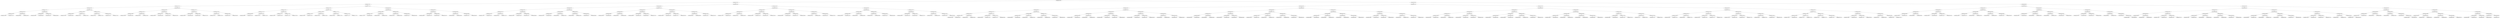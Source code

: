 digraph G{
1900062041 [label="Node{data=[8759, 8759]}"]
1900062041 -> 973538652
973538652 [label="Node{data=[8270, 8270]}"]
973538652 -> 1497113277
1497113277 [label="Node{data=[7697, 7697]}"]
1497113277 -> 1373054844
1373054844 [label="Node{data=[7642, 7642]}"]
1373054844 -> 633940594
633940594 [label="Node{data=[7554, 7554]}"]
633940594 -> 661055090
661055090 [label="Node{data=[4217, 4217]}"]
661055090 -> 536285673
536285673 [label="Node{data=[2769, 2769]}"]
536285673 -> 2012428716
2012428716 [label="Node{data=[2135, 2135]}"]
2012428716 -> 453314458
453314458 [label="Node{data=[2016, 2016]}"]
2012428716 -> 197146622
197146622 [label="Node{data=[2474, 2474]}"]
536285673 -> 740235062
740235062 [label="Node{data=[3496, 3496]}"]
740235062 -> 1112499520
1112499520 [label="Node{data=[2836, 2836]}"]
740235062 -> 1908773700
1908773700 [label="Node{data=[4094, 4094]}"]
661055090 -> 2075141445
2075141445 [label="Node{data=[5430, 5430]}"]
2075141445 -> 792865698
792865698 [label="Node{data=[5269, 5269]}"]
792865698 -> 379465327
379465327 [label="Node{data=[5260, 5260]}"]
792865698 -> 1268568139
1268568139 [label="Node{data=[5308, 5308]}"]
2075141445 -> 838622832
838622832 [label="Node{data=[5531, 5531]}"]
838622832 -> 266173654
266173654 [label="Node{data=[5443, 5443]}"]
838622832 -> 1750582804
1750582804 [label="Node{data=[5550, 5550]}"]
633940594 -> 1164205533
1164205533 [label="Node{data=[7614, 7614]}"]
1164205533 -> 381191391
381191391 [label="Node{data=[7610, 7610]}"]
381191391 -> 1919377682
1919377682 [label="Node{data=[7608, 7608]}"]
1919377682 -> 618032684
618032684 [label="Node{data=[7576, 7576]}"]
1919377682 -> 1127957982
1127957982 [label="Node{data=[7609, 7609]}"]
381191391 -> 301448986
301448986 [label="Node{data=[7612, 7612]}"]
301448986 -> 1490105287
1490105287 [label="Node{data=[7611, 7611]}"]
301448986 -> 1331790335
1331790335 [label="Node{data=[7613, 7613]}"]
1164205533 -> 1449998456
1449998456 [label="Node{data=[7618, 7618]}"]
1449998456 -> 2051949248
2051949248 [label="Node{data=[7616, 7616]}"]
2051949248 -> 726669637
726669637 [label="Node{data=[7615, 7615]}"]
2051949248 -> 1761418153
1761418153 [label="Node{data=[7617, 7617]}"]
1449998456 -> 1475100726
1475100726 [label="Node{data=[7620, 7620]}"]
1475100726 -> 1597784137
1597784137 [label="Node{data=[7619, 7619]}"]
1475100726 -> 1955455194
1955455194 [label="Node{data=[7621, 7621]}"]
1373054844 -> 1949146545
1949146545 [label="Node{data=[7663, 7663]}"]
1949146545 -> 1098227442
1098227442 [label="Node{data=[7655, 7655]}"]
1098227442 -> 2096537757
2096537757 [label="Node{data=[7651, 7651]}"]
2096537757 -> 1734739177
1734739177 [label="Node{data=[7649, 7649]}"]
1734739177 -> 2134822305
2134822305 [label="Node{data=[7648, 7648]}"]
1734739177 -> 307318458
307318458 [label="Node{data=[7650, 7650]}"]
2096537757 -> 1542120997
1542120997 [label="Node{data=[7653, 7653]}"]
1542120997 -> 209514749
209514749 [label="Node{data=[7652, 7652]}"]
1542120997 -> 94791446
94791446 [label="Node{data=[7654, 7654]}"]
1098227442 -> 496684422
496684422 [label="Node{data=[7659, 7659]}"]
496684422 -> 298699742
298699742 [label="Node{data=[7657, 7657]}"]
298699742 -> 2061314562
2061314562 [label="Node{data=[7656, 7656]}"]
298699742 -> 1291156632
1291156632 [label="Node{data=[7658, 7658]}"]
496684422 -> 122191485
122191485 [label="Node{data=[7661, 7661]}"]
122191485 -> 2024068721
2024068721 [label="Node{data=[7660, 7660]}"]
122191485 -> 1798991453
1798991453 [label="Node{data=[7662, 7662]}"]
1949146545 -> 214748702
214748702 [label="Node{data=[7671, 7671]}"]
214748702 -> 1211363948
1211363948 [label="Node{data=[7667, 7667]}"]
1211363948 -> 377135685
377135685 [label="Node{data=[7665, 7665]}"]
377135685 -> 780828241
780828241 [label="Node{data=[7664, 7664]}"]
377135685 -> 1155332512
1155332512 [label="Node{data=[7666, 7666]}"]
1211363948 -> 321639365
321639365 [label="Node{data=[7669, 7669]}"]
321639365 -> 1342186351
1342186351 [label="Node{data=[7668, 7668]}"]
321639365 -> 755349448
755349448 [label="Node{data=[7670, 7670]}"]
214748702 -> 238504497
238504497 [label="Node{data=[7675, 7675]}"]
238504497 -> 1129256393
1129256393 [label="Node{data=[7673, 7673]}"]
1129256393 -> 310730132
310730132 [label="Node{data=[7672, 7672]}"]
1129256393 -> 314442747
314442747 [label="Node{data=[7674, 7674]}"]
238504497 -> 653043039
653043039 [label="Node{data=[7695, 7695]}"]
653043039 -> 490085654
490085654 [label="Node{data=[7694, 7694]}"]
653043039 -> 635931353
635931353 [label="Node{data=[7696, 7696]}"]
1497113277 -> 1201988677
1201988677 [label="Node{data=[7775, 7775]}"]
1201988677 -> 69302195
69302195 [label="Node{data=[7759, 7759]}"]
69302195 -> 693240972
693240972 [label="Node{data=[7705, 7705]}"]
693240972 -> 813359677
813359677 [label="Node{data=[7701, 7701]}"]
813359677 -> 1352445627
1352445627 [label="Node{data=[7699, 7699]}"]
1352445627 -> 1594873844
1594873844 [label="Node{data=[7698, 7698]}"]
1352445627 -> 1715523325
1715523325 [label="Node{data=[7700, 7700]}"]
813359677 -> 30188290
30188290 [label="Node{data=[7703, 7703]}"]
30188290 -> 881863926
881863926 [label="Node{data=[7702, 7702]}"]
30188290 -> 352447975
352447975 [label="Node{data=[7704, 7704]}"]
693240972 -> 1968635548
1968635548 [label="Node{data=[7709, 7709]}"]
1968635548 -> 291936135
291936135 [label="Node{data=[7707, 7707]}"]
291936135 -> 606400193
606400193 [label="Node{data=[7706, 7706]}"]
291936135 -> 1045451127
1045451127 [label="Node{data=[7708, 7708]}"]
1968635548 -> 2083580479
2083580479 [label="Node{data=[7757, 7757]}"]
2083580479 -> 1498382481
1498382481 [label="Node{data=[7710, 7710]}"]
2083580479 -> 1511931807
1511931807 [label="Node{data=[7758, 7758]}"]
69302195 -> 1719207490
1719207490 [label="Node{data=[7767, 7767]}"]
1719207490 -> 493054368
493054368 [label="Node{data=[7763, 7763]}"]
493054368 -> 940390805
940390805 [label="Node{data=[7761, 7761]}"]
940390805 -> 323226572
323226572 [label="Node{data=[7760, 7760]}"]
940390805 -> 1025594608
1025594608 [label="Node{data=[7762, 7762]}"]
493054368 -> 998839453
998839453 [label="Node{data=[7765, 7765]}"]
998839453 -> 1788433384
1788433384 [label="Node{data=[7764, 7764]}"]
998839453 -> 1504718620
1504718620 [label="Node{data=[7766, 7766]}"]
1719207490 -> 1845589518
1845589518 [label="Node{data=[7771, 7771]}"]
1845589518 -> 501197487
501197487 [label="Node{data=[7769, 7769]}"]
501197487 -> 1031384303
1031384303 [label="Node{data=[7768, 7768]}"]
501197487 -> 1701424275
1701424275 [label="Node{data=[7770, 7770]}"]
1845589518 -> 12388150
12388150 [label="Node{data=[7773, 7773]}"]
12388150 -> 1616334684
1616334684 [label="Node{data=[7772, 7772]}"]
12388150 -> 280598893
280598893 [label="Node{data=[7774, 7774]}"]
1201988677 -> 941400797
941400797 [label="Node{data=[8254, 8254]}"]
941400797 -> 1357940319
1357940319 [label="Node{data=[8246, 8246]}"]
1357940319 -> 176627378
176627378 [label="Node{data=[8242, 8242]}"]
176627378 -> 1445563518
1445563518 [label="Node{data=[7811, 7811]}"]
1445563518 -> 192857644
192857644 [label="Node{data=[7776, 7776]}"]
1445563518 -> 1609071458
1609071458 [label="Node{data=[8033, 8033]}"]
176627378 -> 1831373987
1831373987 [label="Node{data=[8244, 8244]}"]
1831373987 -> 2004395780
2004395780 [label="Node{data=[8243, 8243]}"]
1831373987 -> 181031009
181031009 [label="Node{data=[8245, 8245]}"]
1357940319 -> 384108849
384108849 [label="Node{data=[8250, 8250]}"]
384108849 -> 1057084122
1057084122 [label="Node{data=[8248, 8248]}"]
1057084122 -> 225641145
225641145 [label="Node{data=[8247, 8247]}"]
1057084122 -> 1432486446
1432486446 [label="Node{data=[8249, 8249]}"]
384108849 -> 1810904370
1810904370 [label="Node{data=[8252, 8252]}"]
1810904370 -> 1524022676
1524022676 [label="Node{data=[8251, 8251]}"]
1810904370 -> 1336220349
1336220349 [label="Node{data=[8253, 8253]}"]
941400797 -> 169021973
169021973 [label="Node{data=[8262, 8262]}"]
169021973 -> 1612775360
1612775360 [label="Node{data=[8258, 8258]}"]
1612775360 -> 267764813
267764813 [label="Node{data=[8256, 8256]}"]
267764813 -> 1759660028
1759660028 [label="Node{data=[8255, 8255]}"]
267764813 -> 2054386511
2054386511 [label="Node{data=[8257, 8257]}"]
1612775360 -> 491412798
491412798 [label="Node{data=[8260, 8260]}"]
491412798 -> 1010578806
1010578806 [label="Node{data=[8259, 8259]}"]
491412798 -> 1184581802
1184581802 [label="Node{data=[8261, 8261]}"]
169021973 -> 663986749
663986749 [label="Node{data=[8266, 8266]}"]
663986749 -> 1761589340
1761589340 [label="Node{data=[8264, 8264]}"]
1761589340 -> 901097392
901097392 [label="Node{data=[8263, 8263]}"]
1761589340 -> 704083892
704083892 [label="Node{data=[8265, 8265]}"]
663986749 -> 323992317
323992317 [label="Node{data=[8268, 8268]}"]
323992317 -> 115858832
115858832 [label="Node{data=[8267, 8267]}"]
323992317 -> 511140571
511140571 [label="Node{data=[8269, 8269]}"]
973538652 -> 212855926
212855926 [label="Node{data=[8416, 8416]}"]
212855926 -> 1650009932
1650009932 [label="Node{data=[8356, 8356]}"]
1650009932 -> 1525317066
1525317066 [label="Node{data=[8340, 8340]}"]
1525317066 -> 2142158326
2142158326 [label="Node{data=[8278, 8278]}"]
2142158326 -> 202453545
202453545 [label="Node{data=[8274, 8274]}"]
202453545 -> 668534688
668534688 [label="Node{data=[8272, 8272]}"]
668534688 -> 777267900
777267900 [label="Node{data=[8271, 8271]}"]
668534688 -> 614429581
614429581 [label="Node{data=[8273, 8273]}"]
202453545 -> 555388237
555388237 [label="Node{data=[8276, 8276]}"]
555388237 -> 1309764297
1309764297 [label="Node{data=[8275, 8275]}"]
555388237 -> 1092597885
1092597885 [label="Node{data=[8277, 8277]}"]
2142158326 -> 516143304
516143304 [label="Node{data=[8336, 8336]}"]
516143304 -> 1799761592
1799761592 [label="Node{data=[8280, 8280]}"]
1799761592 -> 776230459
776230459 [label="Node{data=[8279, 8279]}"]
1799761592 -> 312791006
312791006 [label="Node{data=[8313, 8313]}"]
516143304 -> 295837882
295837882 [label="Node{data=[8338, 8338]}"]
295837882 -> 1263267800
1263267800 [label="Node{data=[8337, 8337]}"]
295837882 -> 1194499332
1194499332 [label="Node{data=[8339, 8339]}"]
1525317066 -> 1935433731
1935433731 [label="Node{data=[8348, 8348]}"]
1935433731 -> 1937455394
1937455394 [label="Node{data=[8344, 8344]}"]
1937455394 -> 1733967290
1733967290 [label="Node{data=[8342, 8342]}"]
1733967290 -> 886261480
886261480 [label="Node{data=[8341, 8341]}"]
1733967290 -> 606041097
606041097 [label="Node{data=[8343, 8343]}"]
1937455394 -> 243788673
243788673 [label="Node{data=[8346, 8346]}"]
243788673 -> 939962374
939962374 [label="Node{data=[8345, 8345]}"]
243788673 -> 382490088
382490088 [label="Node{data=[8347, 8347]}"]
1935433731 -> 1236063236
1236063236 [label="Node{data=[8352, 8352]}"]
1236063236 -> 2017916243
2017916243 [label="Node{data=[8350, 8350]}"]
2017916243 -> 1976429789
1976429789 [label="Node{data=[8349, 8349]}"]
2017916243 -> 31098009
31098009 [label="Node{data=[8351, 8351]}"]
1236063236 -> 779709522
779709522 [label="Node{data=[8354, 8354]}"]
779709522 -> 1633347747
1633347747 [label="Node{data=[8353, 8353]}"]
779709522 -> 2070633297
2070633297 [label="Node{data=[8355, 8355]}"]
1650009932 -> 784393961
784393961 [label="Node{data=[8372, 8372]}"]
784393961 -> 1262355615
1262355615 [label="Node{data=[8364, 8364]}"]
1262355615 -> 2098721451
2098721451 [label="Node{data=[8360, 8360]}"]
2098721451 -> 1552387979
1552387979 [label="Node{data=[8358, 8358]}"]
1552387979 -> 1968819548
1968819548 [label="Node{data=[8357, 8357]}"]
1552387979 -> 1316500884
1316500884 [label="Node{data=[8359, 8359]}"]
2098721451 -> 213386330
213386330 [label="Node{data=[8362, 8362]}"]
213386330 -> 1822636433
1822636433 [label="Node{data=[8361, 8361]}"]
213386330 -> 1470835316
1470835316 [label="Node{data=[8363, 8363]}"]
1262355615 -> 1483760000
1483760000 [label="Node{data=[8368, 8368]}"]
1483760000 -> 346432512
346432512 [label="Node{data=[8366, 8366]}"]
346432512 -> 1639774388
1639774388 [label="Node{data=[8365, 8365]}"]
346432512 -> 1867155069
1867155069 [label="Node{data=[8367, 8367]}"]
1483760000 -> 887985781
887985781 [label="Node{data=[8370, 8370]}"]
887985781 -> 290333388
290333388 [label="Node{data=[8369, 8369]}"]
887985781 -> 397480201
397480201 [label="Node{data=[8371, 8371]}"]
784393961 -> 754124012
754124012 [label="Node{data=[8380, 8380]}"]
754124012 -> 1953849657
1953849657 [label="Node{data=[8376, 8376]}"]
1953849657 -> 349005113
349005113 [label="Node{data=[8374, 8374]}"]
349005113 -> 191563760
191563760 [label="Node{data=[8373, 8373]}"]
349005113 -> 1057728021
1057728021 [label="Node{data=[8375, 8375]}"]
1953849657 -> 1613263972
1613263972 [label="Node{data=[8378, 8378]}"]
1613263972 -> 531837429
531837429 [label="Node{data=[8377, 8377]}"]
1613263972 -> 1278534004
1278534004 [label="Node{data=[8379, 8379]}"]
754124012 -> 778948073
778948073 [label="Node{data=[8412, 8412]}"]
778948073 -> 231016212
231016212 [label="Node{data=[8382, 8382]}"]
231016212 -> 192918464
192918464 [label="Node{data=[8381, 8381]}"]
231016212 -> 1613483162
1613483162 [label="Node{data=[8383, 8383]}"]
778948073 -> 552159219
552159219 [label="Node{data=[8414, 8414]}"]
552159219 -> 95488349
95488349 [label="Node{data=[8413, 8413]}"]
552159219 -> 1940282264
1940282264 [label="Node{data=[8415, 8415]}"]
212855926 -> 1305941610
1305941610 [label="Node{data=[8448, 8448]}"]
1305941610 -> 669714172
669714172 [label="Node{data=[8432, 8432]}"]
669714172 -> 714938557
714938557 [label="Node{data=[8424, 8424]}"]
714938557 -> 1797713133
1797713133 [label="Node{data=[8420, 8420]}"]
1797713133 -> 506971045
506971045 [label="Node{data=[8418, 8418]}"]
506971045 -> 1637153401
1637153401 [label="Node{data=[8417, 8417]}"]
506971045 -> 596532742
596532742 [label="Node{data=[8419, 8419]}"]
1797713133 -> 2140380958
2140380958 [label="Node{data=[8422, 8422]}"]
2140380958 -> 1595494818
1595494818 [label="Node{data=[8421, 8421]}"]
2140380958 -> 429408010
429408010 [label="Node{data=[8423, 8423]}"]
714938557 -> 1219963985
1219963985 [label="Node{data=[8428, 8428]}"]
1219963985 -> 725557558
725557558 [label="Node{data=[8426, 8426]}"]
725557558 -> 1052697010
1052697010 [label="Node{data=[8425, 8425]}"]
725557558 -> 1711732992
1711732992 [label="Node{data=[8427, 8427]}"]
1219963985 -> 388138037
388138037 [label="Node{data=[8430, 8430]}"]
388138037 -> 1162228086
1162228086 [label="Node{data=[8429, 8429]}"]
388138037 -> 213707549
213707549 [label="Node{data=[8431, 8431]}"]
669714172 -> 1562627443
1562627443 [label="Node{data=[8440, 8440]}"]
1562627443 -> 1587804622
1587804622 [label="Node{data=[8436, 8436]}"]
1587804622 -> 714784493
714784493 [label="Node{data=[8434, 8434]}"]
714784493 -> 1091914912
1091914912 [label="Node{data=[8433, 8433]}"]
714784493 -> 43927972
43927972 [label="Node{data=[8435, 8435]}"]
1587804622 -> 1135783344
1135783344 [label="Node{data=[8438, 8438]}"]
1135783344 -> 1017126653
1017126653 [label="Node{data=[8437, 8437]}"]
1135783344 -> 1471882629
1471882629 [label="Node{data=[8439, 8439]}"]
1562627443 -> 664311231
664311231 [label="Node{data=[8444, 8444]}"]
664311231 -> 1905357777
1905357777 [label="Node{data=[8442, 8442]}"]
1905357777 -> 1308286184
1308286184 [label="Node{data=[8441, 8441]}"]
1905357777 -> 1138970591
1138970591 [label="Node{data=[8443, 8443]}"]
664311231 -> 548736881
548736881 [label="Node{data=[8446, 8446]}"]
548736881 -> 1514205005
1514205005 [label="Node{data=[8445, 8445]}"]
548736881 -> 1103521137
1103521137 [label="Node{data=[8447, 8447]}"]
1305941610 -> 411195169
411195169 [label="Node{data=[8464, 8464]}"]
411195169 -> 272899527
272899527 [label="Node{data=[8456, 8456]}"]
272899527 -> 1294180869
1294180869 [label="Node{data=[8452, 8452]}"]
1294180869 -> 1060940605
1060940605 [label="Node{data=[8450, 8450]}"]
1060940605 -> 890099876
890099876 [label="Node{data=[8449, 8449]}"]
1060940605 -> 93798887
93798887 [label="Node{data=[8451, 8451]}"]
1294180869 -> 1442113754
1442113754 [label="Node{data=[8454, 8454]}"]
1442113754 -> 265016346
265016346 [label="Node{data=[8453, 8453]}"]
1442113754 -> 1423504831
1423504831 [label="Node{data=[8455, 8455]}"]
272899527 -> 1803493050
1803493050 [label="Node{data=[8460, 8460]}"]
1803493050 -> 431986999
431986999 [label="Node{data=[8458, 8458]}"]
431986999 -> 1208349982
1208349982 [label="Node{data=[8457, 8457]}"]
431986999 -> 1541641388
1541641388 [label="Node{data=[8459, 8459]}"]
1803493050 -> 1224399780
1224399780 [label="Node{data=[8462, 8462]}"]
1224399780 -> 761894317
761894317 [label="Node{data=[8461, 8461]}"]
1224399780 -> 1243822107
1243822107 [label="Node{data=[8463, 8463]}"]
411195169 -> 220369671
220369671 [label="Node{data=[8472, 8472]}"]
220369671 -> 320560892
320560892 [label="Node{data=[8468, 8468]}"]
320560892 -> 1925084623
1925084623 [label="Node{data=[8466, 8466]}"]
1925084623 -> 562980963
562980963 [label="Node{data=[8465, 8465]}"]
1925084623 -> 950894078
950894078 [label="Node{data=[8467, 8467]}"]
320560892 -> 1896364201
1896364201 [label="Node{data=[8470, 8470]}"]
1896364201 -> 1880701770
1880701770 [label="Node{data=[8469, 8469]}"]
1896364201 -> 579246170
579246170 [label="Node{data=[8471, 8471]}"]
220369671 -> 1897350009
1897350009 [label="Node{data=[8755, 8755]}"]
1897350009 -> 1097527426
1097527426 [label="Node{data=[8753, 8753]}"]
1097527426 -> 2022719630
2022719630 [label="Node{data=[8473, 8473]}"]
1097527426 -> 1849840526
1849840526 [label="Node{data=[8754, 8754]}"]
1897350009 -> 629529012
629529012 [label="Node{data=[8757, 8757]}"]
629529012 -> 872268646
872268646 [label="Node{data=[8756, 8756]}"]
629529012 -> 1226006951
1226006951 [label="Node{data=[8758, 8758]}"]
1900062041 -> 900830504
900830504 [label="Node{data=[9798, 9798]}"]
900830504 -> 1047700051
1047700051 [label="Node{data=[8917, 8917]}"]
1047700051 -> 1665769480
1665769480 [label="Node{data=[8853, 8853]}"]
1665769480 -> 830860191
830860191 [label="Node{data=[8821, 8821]}"]
830860191 -> 136589394
136589394 [label="Node{data=[8805, 8805]}"]
136589394 -> 594504511
594504511 [label="Node{data=[8767, 8767]}"]
594504511 -> 218678970
218678970 [label="Node{data=[8763, 8763]}"]
218678970 -> 323947927
323947927 [label="Node{data=[8761, 8761]}"]
323947927 -> 985667852
985667852 [label="Node{data=[8760, 8760]}"]
323947927 -> 1655614456
1655614456 [label="Node{data=[8762, 8762]}"]
218678970 -> 702061569
702061569 [label="Node{data=[8765, 8765]}"]
702061569 -> 1108352792
1108352792 [label="Node{data=[8764, 8764]}"]
702061569 -> 2023908911
2023908911 [label="Node{data=[8766, 8766]}"]
594504511 -> 1875174312
1875174312 [label="Node{data=[8771, 8771]}"]
1875174312 -> 43074245
43074245 [label="Node{data=[8769, 8769]}"]
43074245 -> 1086027088
1086027088 [label="Node{data=[8768, 8768]}"]
43074245 -> 734257270
734257270 [label="Node{data=[8770, 8770]}"]
1875174312 -> 1666359045
1666359045 [label="Node{data=[8773, 8773]}"]
1666359045 -> 1801289408
1801289408 [label="Node{data=[8772, 8772]}"]
1666359045 -> 1884784398
1884784398 [label="Node{data=[8804, 8804]}"]
136589394 -> 1151535394
1151535394 [label="Node{data=[8813, 8813]}"]
1151535394 -> 872287236
872287236 [label="Node{data=[8809, 8809]}"]
872287236 -> 861265861
861265861 [label="Node{data=[8807, 8807]}"]
861265861 -> 2138456406
2138456406 [label="Node{data=[8806, 8806]}"]
861265861 -> 591445379
591445379 [label="Node{data=[8808, 8808]}"]
872287236 -> 1612520387
1612520387 [label="Node{data=[8811, 8811]}"]
1612520387 -> 2099989490
2099989490 [label="Node{data=[8810, 8810]}"]
1612520387 -> 815454704
815454704 [label="Node{data=[8812, 8812]}"]
1151535394 -> 378590917
378590917 [label="Node{data=[8817, 8817]}"]
378590917 -> 517670103
517670103 [label="Node{data=[8815, 8815]}"]
517670103 -> 956868645
956868645 [label="Node{data=[8814, 8814]}"]
517670103 -> 1606136749
1606136749 [label="Node{data=[8816, 8816]}"]
378590917 -> 1334665313
1334665313 [label="Node{data=[8819, 8819]}"]
1334665313 -> 162932987
162932987 [label="Node{data=[8818, 8818]}"]
1334665313 -> 1963192424
1963192424 [label="Node{data=[8820, 8820]}"]
830860191 -> 2007434174
2007434174 [label="Node{data=[8837, 8837]}"]
2007434174 -> 1393425219
1393425219 [label="Node{data=[8829, 8829]}"]
1393425219 -> 1808064553
1808064553 [label="Node{data=[8825, 8825]}"]
1808064553 -> 19844489
19844489 [label="Node{data=[8823, 8823]}"]
19844489 -> 1314624737
1314624737 [label="Node{data=[8822, 8822]}"]
19844489 -> 1915791754
1915791754 [label="Node{data=[8824, 8824]}"]
1808064553 -> 1043978829
1043978829 [label="Node{data=[8827, 8827]}"]
1043978829 -> 1233918598
1233918598 [label="Node{data=[8826, 8826]}"]
1043978829 -> 1541563338
1541563338 [label="Node{data=[8828, 8828]}"]
1393425219 -> 753528261
753528261 [label="Node{data=[8833, 8833]}"]
753528261 -> 1559409063
1559409063 [label="Node{data=[8831, 8831]}"]
1559409063 -> 1963186325
1963186325 [label="Node{data=[8830, 8830]}"]
1559409063 -> 1035409868
1035409868 [label="Node{data=[8832, 8832]}"]
753528261 -> 1582521466
1582521466 [label="Node{data=[8835, 8835]}"]
1582521466 -> 392536478
392536478 [label="Node{data=[8834, 8834]}"]
1582521466 -> 2093552791
2093552791 [label="Node{data=[8836, 8836]}"]
2007434174 -> 2033523643
2033523643 [label="Node{data=[8845, 8845]}"]
2033523643 -> 1027684459
1027684459 [label="Node{data=[8841, 8841]}"]
1027684459 -> 118621964
118621964 [label="Node{data=[8839, 8839]}"]
118621964 -> 860604117
860604117 [label="Node{data=[8838, 8838]}"]
118621964 -> 1660087236
1660087236 [label="Node{data=[8840, 8840]}"]
1027684459 -> 1447298449
1447298449 [label="Node{data=[8843, 8843]}"]
1447298449 -> 1106854450
1106854450 [label="Node{data=[8842, 8842]}"]
1447298449 -> 753486262
753486262 [label="Node{data=[8844, 8844]}"]
2033523643 -> 1504721700
1504721700 [label="Node{data=[8849, 8849]}"]
1504721700 -> 799986958
799986958 [label="Node{data=[8847, 8847]}"]
799986958 -> 609085979
609085979 [label="Node{data=[8846, 8846]}"]
799986958 -> 1108325341
1108325341 [label="Node{data=[8848, 8848]}"]
1504721700 -> 448715171
448715171 [label="Node{data=[8851, 8851]}"]
448715171 -> 1138850143
1138850143 [label="Node{data=[8850, 8850]}"]
448715171 -> 146234890
146234890 [label="Node{data=[8852, 8852]}"]
1665769480 -> 932812186
932812186 [label="Node{data=[8885, 8885]}"]
932812186 -> 1527132427
1527132427 [label="Node{data=[8869, 8869]}"]
1527132427 -> 325423285
325423285 [label="Node{data=[8861, 8861]}"]
325423285 -> 563141597
563141597 [label="Node{data=[8857, 8857]}"]
563141597 -> 1524547376
1524547376 [label="Node{data=[8855, 8855]}"]
1524547376 -> 809124617
809124617 [label="Node{data=[8854, 8854]}"]
1524547376 -> 266702211
266702211 [label="Node{data=[8856, 8856]}"]
563141597 -> 680321425
680321425 [label="Node{data=[8859, 8859]}"]
680321425 -> 126151823
126151823 [label="Node{data=[8858, 8858]}"]
680321425 -> 1707398525
1707398525 [label="Node{data=[8860, 8860]}"]
325423285 -> 1190057427
1190057427 [label="Node{data=[8865, 8865]}"]
1190057427 -> 161559798
161559798 [label="Node{data=[8863, 8863]}"]
161559798 -> 702632409
702632409 [label="Node{data=[8862, 8862]}"]
161559798 -> 1783432869
1783432869 [label="Node{data=[8864, 8864]}"]
1190057427 -> 1513952882
1513952882 [label="Node{data=[8867, 8867]}"]
1513952882 -> 1522241351
1522241351 [label="Node{data=[8866, 8866]}"]
1513952882 -> 2046259792
2046259792 [label="Node{data=[8868, 8868]}"]
1527132427 -> 2064460773
2064460773 [label="Node{data=[8877, 8877]}"]
2064460773 -> 1236352112
1236352112 [label="Node{data=[8873, 8873]}"]
1236352112 -> 1341543350
1341543350 [label="Node{data=[8871, 8871]}"]
1341543350 -> 223464938
223464938 [label="Node{data=[8870, 8870]}"]
1341543350 -> 529632678
529632678 [label="Node{data=[8872, 8872]}"]
1236352112 -> 1602445464
1602445464 [label="Node{data=[8875, 8875]}"]
1602445464 -> 571859773
571859773 [label="Node{data=[8874, 8874]}"]
1602445464 -> 556291080
556291080 [label="Node{data=[8876, 8876]}"]
2064460773 -> 843514166
843514166 [label="Node{data=[8881, 8881]}"]
843514166 -> 1988370502
1988370502 [label="Node{data=[8879, 8879]}"]
1988370502 -> 2072324512
2072324512 [label="Node{data=[8878, 8878]}"]
1988370502 -> 418298572
418298572 [label="Node{data=[8880, 8880]}"]
843514166 -> 313153110
313153110 [label="Node{data=[8883, 8883]}"]
313153110 -> 1165742677
1165742677 [label="Node{data=[8882, 8882]}"]
313153110 -> 400632691
400632691 [label="Node{data=[8884, 8884]}"]
932812186 -> 2050284441
2050284441 [label="Node{data=[8901, 8901]}"]
2050284441 -> 988555887
988555887 [label="Node{data=[8893, 8893]}"]
988555887 -> 555658781
555658781 [label="Node{data=[8889, 8889]}"]
555658781 -> 1060811774
1060811774 [label="Node{data=[8887, 8887]}"]
1060811774 -> 1661882259
1661882259 [label="Node{data=[8886, 8886]}"]
1060811774 -> 946519759
946519759 [label="Node{data=[8888, 8888]}"]
555658781 -> 1817219481
1817219481 [label="Node{data=[8891, 8891]}"]
1817219481 -> 102726318
102726318 [label="Node{data=[8890, 8890]}"]
1817219481 -> 402444073
402444073 [label="Node{data=[8892, 8892]}"]
988555887 -> 2047711199
2047711199 [label="Node{data=[8897, 8897]}"]
2047711199 -> 305732958
305732958 [label="Node{data=[8895, 8895]}"]
305732958 -> 1871630269
1871630269 [label="Node{data=[8894, 8894]}"]
305732958 -> 519753954
519753954 [label="Node{data=[8896, 8896]}"]
2047711199 -> 140447629
140447629 [label="Node{data=[8899, 8899]}"]
140447629 -> 1389768757
1389768757 [label="Node{data=[8898, 8898]}"]
140447629 -> 1270673141
1270673141 [label="Node{data=[8900, 8900]}"]
2050284441 -> 50940576
50940576 [label="Node{data=[8909, 8909]}"]
50940576 -> 1943670315
1943670315 [label="Node{data=[8905, 8905]}"]
1943670315 -> 275701757
275701757 [label="Node{data=[8903, 8903]}"]
275701757 -> 1015631939
1015631939 [label="Node{data=[8902, 8902]}"]
275701757 -> 1973174584
1973174584 [label="Node{data=[8904, 8904]}"]
1943670315 -> 1444197110
1444197110 [label="Node{data=[8907, 8907]}"]
1444197110 -> 820190974
820190974 [label="Node{data=[8906, 8906]}"]
1444197110 -> 1184783337
1184783337 [label="Node{data=[8908, 8908]}"]
50940576 -> 1369196419
1369196419 [label="Node{data=[8913, 8913]}"]
1369196419 -> 585948228
585948228 [label="Node{data=[8911, 8911]}"]
585948228 -> 181412361
181412361 [label="Node{data=[8910, 8910]}"]
585948228 -> 1042641321
1042641321 [label="Node{data=[8912, 8912]}"]
1369196419 -> 230070705
230070705 [label="Node{data=[8915, 8915]}"]
230070705 -> 1241283263
1241283263 [label="Node{data=[8914, 8914]}"]
230070705 -> 1119341027
1119341027 [label="Node{data=[8916, 8916]}"]
1047700051 -> 1468682277
1468682277 [label="Node{data=[9734, 9734]}"]
1468682277 -> 1858609268
1858609268 [label="Node{data=[9535, 9535]}"]
1858609268 -> 1154193040
1154193040 [label="Node{data=[8933, 8933]}"]
1154193040 -> 953132859
953132859 [label="Node{data=[8925, 8925]}"]
953132859 -> 1027724159
1027724159 [label="Node{data=[8921, 8921]}"]
1027724159 -> 304451363
304451363 [label="Node{data=[8919, 8919]}"]
304451363 -> 180544737
180544737 [label="Node{data=[8918, 8918]}"]
304451363 -> 1332837629
1332837629 [label="Node{data=[8920, 8920]}"]
1027724159 -> 2081985607
2081985607 [label="Node{data=[8923, 8923]}"]
2081985607 -> 1115312240
1115312240 [label="Node{data=[8922, 8922]}"]
2081985607 -> 1593987378
1593987378 [label="Node{data=[8924, 8924]}"]
953132859 -> 466634939
466634939 [label="Node{data=[8929, 8929]}"]
466634939 -> 600984874
600984874 [label="Node{data=[8927, 8927]}"]
600984874 -> 867918064
867918064 [label="Node{data=[8926, 8926]}"]
600984874 -> 2130525300
2130525300 [label="Node{data=[8928, 8928]}"]
466634939 -> 1735472768
1735472768 [label="Node{data=[8931, 8931]}"]
1735472768 -> 1450941529
1450941529 [label="Node{data=[8930, 8930]}"]
1735472768 -> 1051712134
1051712134 [label="Node{data=[8932, 8932]}"]
1154193040 -> 690376635
690376635 [label="Node{data=[8941, 8941]}"]
690376635 -> 1192081705
1192081705 [label="Node{data=[8937, 8937]}"]
1192081705 -> 1302228165
1302228165 [label="Node{data=[8935, 8935]}"]
1302228165 -> 220587034
220587034 [label="Node{data=[8934, 8934]}"]
1302228165 -> 375728530
375728530 [label="Node{data=[8936, 8936]}"]
1192081705 -> 1007361670
1007361670 [label="Node{data=[8939, 8939]}"]
1007361670 -> 47035782
47035782 [label="Node{data=[8938, 8938]}"]
1007361670 -> 552244465
552244465 [label="Node{data=[8940, 8940]}"]
690376635 -> 536613063
536613063 [label="Node{data=[8945, 8945]}"]
536613063 -> 2078790288
2078790288 [label="Node{data=[8943, 8943]}"]
2078790288 -> 342440431
342440431 [label="Node{data=[8942, 8942]}"]
2078790288 -> 1624275599
1624275599 [label="Node{data=[8944, 8944]}"]
536613063 -> 534062202
534062202 [label="Node{data=[8947, 8947]}"]
534062202 -> 1524827714
1524827714 [label="Node{data=[8946, 8946]}"]
534062202 -> 127462064
127462064 [label="Node{data=[9190, 9190]}"]
1858609268 -> 1686109390
1686109390 [label="Node{data=[9693, 9693]}"]
1686109390 -> 1379922639
1379922639 [label="Node{data=[9685, 9685]}"]
1379922639 -> 279719900
279719900 [label="Node{data=[9681, 9681]}"]
279719900 -> 1344379411
1344379411 [label="Node{data=[9679, 9679]}"]
1344379411 -> 1260623189
1260623189 [label="Node{data=[9678, 9678]}"]
1344379411 -> 1722269556
1722269556 [label="Node{data=[9680, 9680]}"]
279719900 -> 394571443
394571443 [label="Node{data=[9683, 9683]}"]
394571443 -> 1269387090
1269387090 [label="Node{data=[9682, 9682]}"]
394571443 -> 477622863
477622863 [label="Node{data=[9684, 9684]}"]
1379922639 -> 1198568106
1198568106 [label="Node{data=[9689, 9689]}"]
1198568106 -> 1966308801
1966308801 [label="Node{data=[9687, 9687]}"]
1966308801 -> 1960931306
1960931306 [label="Node{data=[9686, 9686]}"]
1966308801 -> 1470570163
1470570163 [label="Node{data=[9688, 9688]}"]
1198568106 -> 360715023
360715023 [label="Node{data=[9691, 9691]}"]
360715023 -> 2066983179
2066983179 [label="Node{data=[9690, 9690]}"]
360715023 -> 72488888
72488888 [label="Node{data=[9692, 9692]}"]
1686109390 -> 1802486535
1802486535 [label="Node{data=[9726, 9726]}"]
1802486535 -> 2128788750
2128788750 [label="Node{data=[9722, 9722]}"]
2128788750 -> 419375144
419375144 [label="Node{data=[9695, 9695]}"]
419375144 -> 209978200
209978200 [label="Node{data=[9694, 9694]}"]
419375144 -> 434540084
434540084 [label="Node{data=[9696, 9696]}"]
2128788750 -> 1913080523
1913080523 [label="Node{data=[9724, 9724]}"]
1913080523 -> 332956363
332956363 [label="Node{data=[9723, 9723]}"]
1913080523 -> 1063963947
1063963947 [label="Node{data=[9725, 9725]}"]
1802486535 -> 315646940
315646940 [label="Node{data=[9730, 9730]}"]
315646940 -> 1514746463
1514746463 [label="Node{data=[9728, 9728]}"]
1514746463 -> 231746823
231746823 [label="Node{data=[9727, 9727]}"]
1514746463 -> 1681570307
1681570307 [label="Node{data=[9729, 9729]}"]
315646940 -> 1978002395
1978002395 [label="Node{data=[9732, 9732]}"]
1978002395 -> 1714283762
1714283762 [label="Node{data=[9731, 9731]}"]
1978002395 -> 1780045093
1780045093 [label="Node{data=[9733, 9733]}"]
1468682277 -> 1539444935
1539444935 [label="Node{data=[9766, 9766]}"]
1539444935 -> 27497303
27497303 [label="Node{data=[9750, 9750]}"]
27497303 -> 136379877
136379877 [label="Node{data=[9742, 9742]}"]
136379877 -> 674247097
674247097 [label="Node{data=[9738, 9738]}"]
674247097 -> 1665091664
1665091664 [label="Node{data=[9736, 9736]}"]
1665091664 -> 2124105291
2124105291 [label="Node{data=[9735, 9735]}"]
1665091664 -> 1901810600
1901810600 [label="Node{data=[9737, 9737]}"]
674247097 -> 1489967555
1489967555 [label="Node{data=[9740, 9740]}"]
1489967555 -> 1101768514
1101768514 [label="Node{data=[9739, 9739]}"]
1489967555 -> 1705383970
1705383970 [label="Node{data=[9741, 9741]}"]
136379877 -> 1321980205
1321980205 [label="Node{data=[9746, 9746]}"]
1321980205 -> 1860884534
1860884534 [label="Node{data=[9744, 9744]}"]
1860884534 -> 1919415070
1919415070 [label="Node{data=[9743, 9743]}"]
1860884534 -> 668308088
668308088 [label="Node{data=[9745, 9745]}"]
1321980205 -> 931626262
931626262 [label="Node{data=[9748, 9748]}"]
931626262 -> 261367992
261367992 [label="Node{data=[9747, 9747]}"]
931626262 -> 1109837143
1109837143 [label="Node{data=[9749, 9749]}"]
27497303 -> 1231800633
1231800633 [label="Node{data=[9758, 9758]}"]
1231800633 -> 1166570191
1166570191 [label="Node{data=[9754, 9754]}"]
1166570191 -> 1802978094
1802978094 [label="Node{data=[9752, 9752]}"]
1802978094 -> 529481578
529481578 [label="Node{data=[9751, 9751]}"]
1802978094 -> 138022819
138022819 [label="Node{data=[9753, 9753]}"]
1166570191 -> 237116001
237116001 [label="Node{data=[9756, 9756]}"]
237116001 -> 1604142776
1604142776 [label="Node{data=[9755, 9755]}"]
237116001 -> 957302350
957302350 [label="Node{data=[9757, 9757]}"]
1231800633 -> 1636831707
1636831707 [label="Node{data=[9762, 9762]}"]
1636831707 -> 2139090586
2139090586 [label="Node{data=[9760, 9760]}"]
2139090586 -> 1256382283
1256382283 [label="Node{data=[9759, 9759]}"]
2139090586 -> 161271151
161271151 [label="Node{data=[9761, 9761]}"]
1636831707 -> 1759710030
1759710030 [label="Node{data=[9764, 9764]}"]
1759710030 -> 1760044022
1760044022 [label="Node{data=[9763, 9763]}"]
1759710030 -> 875340071
875340071 [label="Node{data=[9765, 9765]}"]
1539444935 -> 1538581880
1538581880 [label="Node{data=[9782, 9782]}"]
1538581880 -> 738012219
738012219 [label="Node{data=[9774, 9774]}"]
738012219 -> 44260641
44260641 [label="Node{data=[9770, 9770]}"]
44260641 -> 1406656971
1406656971 [label="Node{data=[9768, 9768]}"]
1406656971 -> 800346604
800346604 [label="Node{data=[9767, 9767]}"]
1406656971 -> 1835674837
1835674837 [label="Node{data=[9769, 9769]}"]
44260641 -> 1966616076
1966616076 [label="Node{data=[9772, 9772]}"]
1966616076 -> 420303065
420303065 [label="Node{data=[9771, 9771]}"]
1966616076 -> 339433765
339433765 [label="Node{data=[9773, 9773]}"]
738012219 -> 680252403
680252403 [label="Node{data=[9778, 9778]}"]
680252403 -> 485998752
485998752 [label="Node{data=[9776, 9776]}"]
485998752 -> 1863303295
1863303295 [label="Node{data=[9775, 9775]}"]
485998752 -> 557014730
557014730 [label="Node{data=[9777, 9777]}"]
680252403 -> 1473316180
1473316180 [label="Node{data=[9780, 9780]}"]
1473316180 -> 1963011534
1963011534 [label="Node{data=[9779, 9779]}"]
1473316180 -> 1687947049
1687947049 [label="Node{data=[9781, 9781]}"]
1538581880 -> 1608695934
1608695934 [label="Node{data=[9790, 9790]}"]
1608695934 -> 4621683
4621683 [label="Node{data=[9786, 9786]}"]
4621683 -> 2094376936
2094376936 [label="Node{data=[9784, 9784]}"]
2094376936 -> 2029273620
2029273620 [label="Node{data=[9783, 9783]}"]
2094376936 -> 836537412
836537412 [label="Node{data=[9785, 9785]}"]
4621683 -> 84277777
84277777 [label="Node{data=[9788, 9788]}"]
84277777 -> 1413408702
1413408702 [label="Node{data=[9787, 9787]}"]
84277777 -> 243329999
243329999 [label="Node{data=[9789, 9789]}"]
1608695934 -> 1542191351
1542191351 [label="Node{data=[9794, 9794]}"]
1542191351 -> 1905542377
1905542377 [label="Node{data=[9792, 9792]}"]
1905542377 -> 1379163762
1379163762 [label="Node{data=[9791, 9791]}"]
1905542377 -> 1541605736
1541605736 [label="Node{data=[9793, 9793]}"]
1542191351 -> 1598783139
1598783139 [label="Node{data=[9796, 9796]}"]
1598783139 -> 204196527
204196527 [label="Node{data=[9795, 9795]}"]
1598783139 -> 2090652310
2090652310 [label="Node{data=[9797, 9797]}"]
900830504 -> 1073163300
1073163300 [label="Node{data=[9862, 9862]}"]
1073163300 -> 994964255
994964255 [label="Node{data=[9830, 9830]}"]
994964255 -> 1776367723
1776367723 [label="Node{data=[9814, 9814]}"]
1776367723 -> 1945325475
1945325475 [label="Node{data=[9806, 9806]}"]
1945325475 -> 1977863157
1977863157 [label="Node{data=[9802, 9802]}"]
1977863157 -> 560077661
560077661 [label="Node{data=[9800, 9800]}"]
560077661 -> 1101028730
1101028730 [label="Node{data=[9799, 9799]}"]
560077661 -> 675781818
675781818 [label="Node{data=[9801, 9801]}"]
1977863157 -> 1133532708
1133532708 [label="Node{data=[9804, 9804]}"]
1133532708 -> 1914242552
1914242552 [label="Node{data=[9803, 9803]}"]
1133532708 -> 831642956
831642956 [label="Node{data=[9805, 9805]}"]
1945325475 -> 631715208
631715208 [label="Node{data=[9810, 9810]}"]
631715208 -> 1690793582
1690793582 [label="Node{data=[9808, 9808]}"]
1690793582 -> 1590401483
1590401483 [label="Node{data=[9807, 9807]}"]
1690793582 -> 1628390627
1628390627 [label="Node{data=[9809, 9809]}"]
631715208 -> 2107127359
2107127359 [label="Node{data=[9812, 9812]}"]
2107127359 -> 573791204
573791204 [label="Node{data=[9811, 9811]}"]
2107127359 -> 548707240
548707240 [label="Node{data=[9813, 9813]}"]
1776367723 -> 998767361
998767361 [label="Node{data=[9822, 9822]}"]
998767361 -> 127011712
127011712 [label="Node{data=[9818, 9818]}"]
127011712 -> 1069976813
1069976813 [label="Node{data=[9816, 9816]}"]
1069976813 -> 1001077094
1001077094 [label="Node{data=[9815, 9815]}"]
1069976813 -> 1064342241
1064342241 [label="Node{data=[9817, 9817]}"]
127011712 -> 682180740
682180740 [label="Node{data=[9820, 9820]}"]
682180740 -> 587403416
587403416 [label="Node{data=[9819, 9819]}"]
682180740 -> 1090612631
1090612631 [label="Node{data=[9821, 9821]}"]
998767361 -> 2061306060
2061306060 [label="Node{data=[9826, 9826]}"]
2061306060 -> 412277363
412277363 [label="Node{data=[9824, 9824]}"]
412277363 -> 598642217
598642217 [label="Node{data=[9823, 9823]}"]
412277363 -> 1762206238
1762206238 [label="Node{data=[9825, 9825]}"]
2061306060 -> 2072042651
2072042651 [label="Node{data=[9828, 9828]}"]
2072042651 -> 1968165082
1968165082 [label="Node{data=[9827, 9827]}"]
2072042651 -> 575133596
575133596 [label="Node{data=[9829, 9829]}"]
994964255 -> 41818136
41818136 [label="Node{data=[9846, 9846]}"]
41818136 -> 2137487560
2137487560 [label="Node{data=[9838, 9838]}"]
2137487560 -> 1948630782
1948630782 [label="Node{data=[9834, 9834]}"]
1948630782 -> 1757572305
1757572305 [label="Node{data=[9832, 9832]}"]
1757572305 -> 445519625
445519625 [label="Node{data=[9831, 9831]}"]
1757572305 -> 1584106920
1584106920 [label="Node{data=[9833, 9833]}"]
1948630782 -> 123738837
123738837 [label="Node{data=[9836, 9836]}"]
123738837 -> 2084522508
2084522508 [label="Node{data=[9835, 9835]}"]
123738837 -> 375598301
375598301 [label="Node{data=[9837, 9837]}"]
2137487560 -> 342353268
342353268 [label="Node{data=[9842, 9842]}"]
342353268 -> 324461471
324461471 [label="Node{data=[9840, 9840]}"]
324461471 -> 364885203
364885203 [label="Node{data=[9839, 9839]}"]
324461471 -> 448100221
448100221 [label="Node{data=[9841, 9841]}"]
342353268 -> 835878170
835878170 [label="Node{data=[9844, 9844]}"]
835878170 -> 364653220
364653220 [label="Node{data=[9843, 9843]}"]
835878170 -> 2102205932
2102205932 [label="Node{data=[9845, 9845]}"]
41818136 -> 1290965927
1290965927 [label="Node{data=[9854, 9854]}"]
1290965927 -> 1852444046
1852444046 [label="Node{data=[9850, 9850]}"]
1852444046 -> 444068845
444068845 [label="Node{data=[9848, 9848]}"]
444068845 -> 255864626
255864626 [label="Node{data=[9847, 9847]}"]
444068845 -> 1475869398
1475869398 [label="Node{data=[9849, 9849]}"]
1852444046 -> 1766820827
1766820827 [label="Node{data=[9852, 9852]}"]
1766820827 -> 1275258244
1275258244 [label="Node{data=[9851, 9851]}"]
1766820827 -> 1119185545
1119185545 [label="Node{data=[9853, 9853]}"]
1290965927 -> 712776003
712776003 [label="Node{data=[9858, 9858]}"]
712776003 -> 1073241732
1073241732 [label="Node{data=[9856, 9856]}"]
1073241732 -> 1687003706
1687003706 [label="Node{data=[9855, 9855]}"]
1073241732 -> 218463488
218463488 [label="Node{data=[9857, 9857]}"]
712776003 -> 1199168482
1199168482 [label="Node{data=[9860, 9860]}"]
1199168482 -> 973644279
973644279 [label="Node{data=[9859, 9859]}"]
1199168482 -> 857557246
857557246 [label="Node{data=[9861, 9861]}"]
1073163300 -> 358010592
358010592 [label="Node{data=[9926, 9926]}"]
358010592 -> 477733219
477733219 [label="Node{data=[9894, 9894]}"]
477733219 -> 1661053954
1661053954 [label="Node{data=[9878, 9878]}"]
1661053954 -> 973230628
973230628 [label="Node{data=[9870, 9870]}"]
973230628 -> 427862602
427862602 [label="Node{data=[9866, 9866]}"]
427862602 -> 1218667168
1218667168 [label="Node{data=[9864, 9864]}"]
1218667168 -> 640464394
640464394 [label="Node{data=[9863, 9863]}"]
1218667168 -> 236405657
236405657 [label="Node{data=[9865, 9865]}"]
427862602 -> 316238571
316238571 [label="Node{data=[9868, 9868]}"]
316238571 -> 1094499442
1094499442 [label="Node{data=[9867, 9867]}"]
316238571 -> 40095417
40095417 [label="Node{data=[9869, 9869]}"]
973230628 -> 920411879
920411879 [label="Node{data=[9874, 9874]}"]
920411879 -> 1871439077
1871439077 [label="Node{data=[9872, 9872]}"]
1871439077 -> 1274022474
1274022474 [label="Node{data=[9871, 9871]}"]
1871439077 -> 1467618187
1467618187 [label="Node{data=[9873, 9873]}"]
920411879 -> 59065573
59065573 [label="Node{data=[9876, 9876]}"]
59065573 -> 865674428
865674428 [label="Node{data=[9875, 9875]}"]
59065573 -> 2029046495
2029046495 [label="Node{data=[9877, 9877]}"]
1661053954 -> 2131847169
2131847169 [label="Node{data=[9886, 9886]}"]
2131847169 -> 1452976490
1452976490 [label="Node{data=[9882, 9882]}"]
1452976490 -> 744283073
744283073 [label="Node{data=[9880, 9880]}"]
744283073 -> 1376012967
1376012967 [label="Node{data=[9879, 9879]}"]
744283073 -> 648110470
648110470 [label="Node{data=[9881, 9881]}"]
1452976490 -> 636702145
636702145 [label="Node{data=[9884, 9884]}"]
636702145 -> 1874528365
1874528365 [label="Node{data=[9883, 9883]}"]
636702145 -> 521807439
521807439 [label="Node{data=[9885, 9885]}"]
2131847169 -> 849004923
849004923 [label="Node{data=[9890, 9890]}"]
849004923 -> 221775788
221775788 [label="Node{data=[9888, 9888]}"]
221775788 -> 980913670
980913670 [label="Node{data=[9887, 9887]}"]
221775788 -> 1947336537
1947336537 [label="Node{data=[9889, 9889]}"]
849004923 -> 279196081
279196081 [label="Node{data=[9892, 9892]}"]
279196081 -> 1575768430
1575768430 [label="Node{data=[9891, 9891]}"]
279196081 -> 1533928299
1533928299 [label="Node{data=[9893, 9893]}"]
477733219 -> 545072232
545072232 [label="Node{data=[9910, 9910]}"]
545072232 -> 291876975
291876975 [label="Node{data=[9902, 9902]}"]
291876975 -> 775812108
775812108 [label="Node{data=[9898, 9898]}"]
775812108 -> 452934683
452934683 [label="Node{data=[9896, 9896]}"]
452934683 -> 1399330120
1399330120 [label="Node{data=[9895, 9895]}"]
452934683 -> 1873949058
1873949058 [label="Node{data=[9897, 9897]}"]
775812108 -> 787363308
787363308 [label="Node{data=[9900, 9900]}"]
787363308 -> 1301470158
1301470158 [label="Node{data=[9899, 9899]}"]
787363308 -> 1581471073
1581471073 [label="Node{data=[9901, 9901]}"]
291876975 -> 545476874
545476874 [label="Node{data=[9906, 9906]}"]
545476874 -> 2132623779
2132623779 [label="Node{data=[9904, 9904]}"]
2132623779 -> 604682533
604682533 [label="Node{data=[9903, 9903]}"]
2132623779 -> 1613109400
1613109400 [label="Node{data=[9905, 9905]}"]
545476874 -> 1511464599
1511464599 [label="Node{data=[9908, 9908]}"]
1511464599 -> 1326603311
1326603311 [label="Node{data=[9907, 9907]}"]
1511464599 -> 1042286457
1042286457 [label="Node{data=[9909, 9909]}"]
545072232 -> 1855073021
1855073021 [label="Node{data=[9918, 9918]}"]
1855073021 -> 210989598
210989598 [label="Node{data=[9914, 9914]}"]
210989598 -> 1371382919
1371382919 [label="Node{data=[9912, 9912]}"]
1371382919 -> 1863870982
1863870982 [label="Node{data=[9911, 9911]}"]
1371382919 -> 279077082
279077082 [label="Node{data=[9913, 9913]}"]
210989598 -> 121037650
121037650 [label="Node{data=[9916, 9916]}"]
121037650 -> 999552687
999552687 [label="Node{data=[9915, 9915]}"]
121037650 -> 393737089
393737089 [label="Node{data=[9917, 9917]}"]
1855073021 -> 349234437
349234437 [label="Node{data=[9922, 9922]}"]
349234437 -> 617396414
617396414 [label="Node{data=[9920, 9920]}"]
617396414 -> 13505542
13505542 [label="Node{data=[9919, 9919]}"]
617396414 -> 680330341
680330341 [label="Node{data=[9921, 9921]}"]
349234437 -> 1004938428
1004938428 [label="Node{data=[9924, 9924]}"]
1004938428 -> 2058248758
2058248758 [label="Node{data=[9923, 9923]}"]
1004938428 -> 179316545
179316545 [label="Node{data=[9925, 9925]}"]
358010592 -> 1256105054
1256105054 [label="Node{data=[9942, 9942]}"]
1256105054 -> 1075296893
1075296893 [label="Node{data=[9934, 9934]}"]
1075296893 -> 1235341211
1235341211 [label="Node{data=[9930, 9930]}"]
1235341211 -> 1117811649
1117811649 [label="Node{data=[9928, 9928]}"]
1117811649 -> 2103694239
2103694239 [label="Node{data=[9927, 9927]}"]
1117811649 -> 14305820
14305820 [label="Node{data=[9929, 9929]}"]
1235341211 -> 1203798155
1203798155 [label="Node{data=[9932, 9932]}"]
1203798155 -> 113237449
113237449 [label="Node{data=[9931, 9931]}"]
1203798155 -> 1696799146
1696799146 [label="Node{data=[9933, 9933]}"]
1075296893 -> 930817464
930817464 [label="Node{data=[9938, 9938]}"]
930817464 -> 1954299652
1954299652 [label="Node{data=[9936, 9936]}"]
1954299652 -> 206955991
206955991 [label="Node{data=[9935, 9935]}"]
1954299652 -> 1900434366
1900434366 [label="Node{data=[9937, 9937]}"]
930817464 -> 536800971
536800971 [label="Node{data=[9940, 9940]}"]
536800971 -> 175072815
175072815 [label="Node{data=[9939, 9939]}"]
536800971 -> 691491304
691491304 [label="Node{data=[9941, 9941]}"]
1256105054 -> 1789869267
1789869267 [label="Node{data=[9958, 9958]}"]
1789869267 -> 38739963
38739963 [label="Node{data=[9950, 9950]}"]
38739963 -> 1944080259
1944080259 [label="Node{data=[9946, 9946]}"]
1944080259 -> 1615587334
1615587334 [label="Node{data=[9944, 9944]}"]
1615587334 -> 1938884984
1938884984 [label="Node{data=[9943, 9943]}"]
1615587334 -> 165371958
165371958 [label="Node{data=[9945, 9945]}"]
1944080259 -> 2016848601
2016848601 [label="Node{data=[9948, 9948]}"]
2016848601 -> 1191343617
1191343617 [label="Node{data=[9947, 9947]}"]
2016848601 -> 1017343312
1017343312 [label="Node{data=[9949, 9949]}"]
38739963 -> 1856725026
1856725026 [label="Node{data=[9954, 9954]}"]
1856725026 -> 587628364
587628364 [label="Node{data=[9952, 9952]}"]
587628364 -> 2011215699
2011215699 [label="Node{data=[9951, 9951]}"]
587628364 -> 1343134994
1343134994 [label="Node{data=[9953, 9953]}"]
1856725026 -> 1695632705
1695632705 [label="Node{data=[9956, 9956]}"]
1695632705 -> 1979560624
1979560624 [label="Node{data=[9955, 9955]}"]
1695632705 -> 131455347
131455347 [label="Node{data=[9957, 9957]}"]
1789869267 -> 588718742
588718742 [label="Node{data=[9966, 9966]}"]
588718742 -> 1275267312
1275267312 [label="Node{data=[9962, 9962]}"]
1275267312 -> 1416842226
1416842226 [label="Node{data=[9960, 9960]}"]
1416842226 -> 2101612110
2101612110 [label="Node{data=[9959, 9959]}"]
1416842226 -> 1734181090
1734181090 [label="Node{data=[9961, 9961]}"]
1275267312 -> 869093489
869093489 [label="Node{data=[9964, 9964]}"]
869093489 -> 2108662049
2108662049 [label="Node{data=[9963, 9963]}"]
869093489 -> 541386404
541386404 [label="Node{data=[9965, 9965]}"]
588718742 -> 722811102
722811102 [label="Node{data=[9968, 9968]}"]
722811102 -> 1912781589
1912781589 [label="Node{data=[9967, 9967]}"]
722811102 -> 1923394269
1923394269 [label="Node{data=[9969, 9969]}"]
1923394269 -> 1968309227
1968309227 [label="Node{data=[9970, 9970]}"]
}